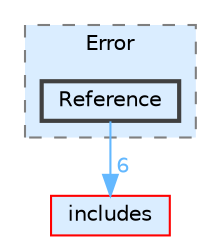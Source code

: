 digraph "lib/types/objects/Error/Reference"
{
 // LATEX_PDF_SIZE
  bgcolor="transparent";
  edge [fontname=Helvetica,fontsize=10,labelfontname=Helvetica,labelfontsize=10];
  node [fontname=Helvetica,fontsize=10,shape=box,height=0.2,width=0.4];
  compound=true
  subgraph clusterdir_862d1438bfa46f850b5cbd4b20120044 {
    graph [ bgcolor="#daedff", pencolor="grey50", label="Error", fontname=Helvetica,fontsize=10 style="filled,dashed", URL="dir_862d1438bfa46f850b5cbd4b20120044.html",tooltip=""]
  dir_4239c5e549f0a1bb2553d3c870b0ed27 [label="Reference", fillcolor="#daedff", color="grey25", style="filled,bold", URL="dir_4239c5e549f0a1bb2553d3c870b0ed27.html",tooltip=""];
  }
  dir_09e761304027c904456130627fd4dcf5 [label="includes", fillcolor="#daedff", color="red", style="filled", URL="dir_09e761304027c904456130627fd4dcf5.html",tooltip=""];
  dir_4239c5e549f0a1bb2553d3c870b0ed27->dir_09e761304027c904456130627fd4dcf5 [headlabel="6", labeldistance=1.5 headhref="dir_000034_000019.html" href="dir_000034_000019.html" color="steelblue1" fontcolor="steelblue1"];
}
